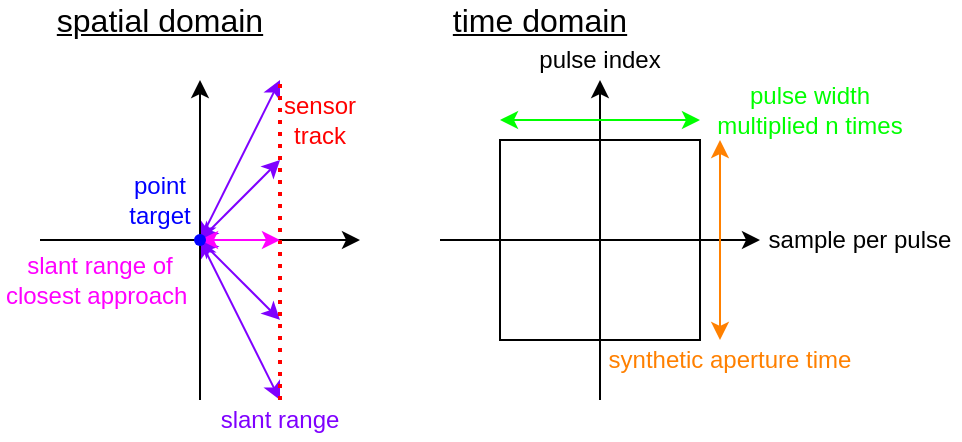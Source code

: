 <mxfile version="24.7.8">
  <diagram name="第 1 页" id="ndSHB4YaeHAp5BCViUd1">
    <mxGraphModel dx="1621" dy="511" grid="1" gridSize="10" guides="1" tooltips="1" connect="1" arrows="1" fold="1" page="1" pageScale="1" pageWidth="827" pageHeight="1169" math="1" shadow="0">
      <root>
        <mxCell id="0" />
        <mxCell id="1" parent="0" />
        <mxCell id="imNW-rlD5utAitge4Kfw-6" value="" style="endArrow=classic;startArrow=classic;html=1;rounded=0;strokeColor=#7F00FF;" parent="1" source="B4K8AtfcKwXZ8hyfA9YI-4" edge="1">
          <mxGeometry width="50" height="50" relative="1" as="geometry">
            <mxPoint x="90" y="410" as="sourcePoint" />
            <mxPoint x="120" y="320" as="targetPoint" />
          </mxGeometry>
        </mxCell>
        <mxCell id="imNW-rlD5utAitge4Kfw-5" value="" style="endArrow=classic;startArrow=classic;html=1;rounded=0;exitX=0.698;exitY=0.614;exitDx=0;exitDy=0;exitPerimeter=0;strokeColor=#7F00FF;" parent="1" source="B4K8AtfcKwXZ8hyfA9YI-4" edge="1">
          <mxGeometry width="50" height="50" relative="1" as="geometry">
            <mxPoint x="90" y="410" as="sourcePoint" />
            <mxPoint x="120" y="440" as="targetPoint" />
          </mxGeometry>
        </mxCell>
        <mxCell id="imNW-rlD5utAitge4Kfw-4" value="" style="endArrow=classic;startArrow=classic;html=1;rounded=0;strokeColor=#7F00FF;" parent="1" source="B4K8AtfcKwXZ8hyfA9YI-4" edge="1">
          <mxGeometry width="50" height="50" relative="1" as="geometry">
            <mxPoint x="90" y="410" as="sourcePoint" />
            <mxPoint x="120" y="480" as="targetPoint" />
          </mxGeometry>
        </mxCell>
        <mxCell id="imNW-rlD5utAitge4Kfw-1" value="" style="endArrow=classic;startArrow=classic;html=1;rounded=0;exitX=0.755;exitY=0.195;exitDx=0;exitDy=0;exitPerimeter=0;strokeColor=#7F00FF;" parent="1" source="B4K8AtfcKwXZ8hyfA9YI-4" edge="1">
          <mxGeometry width="50" height="50" relative="1" as="geometry">
            <mxPoint x="50" y="350" as="sourcePoint" />
            <mxPoint x="120" y="360" as="targetPoint" />
          </mxGeometry>
        </mxCell>
        <mxCell id="B4K8AtfcKwXZ8hyfA9YI-17" value="" style="rounded=0;whiteSpace=wrap;html=1;" parent="1" vertex="1">
          <mxGeometry x="230" y="350" width="100" height="100" as="geometry" />
        </mxCell>
        <mxCell id="N64Cy8kbJuMkCCL0EbfO-1" value="" style="endArrow=classic;html=1;rounded=0;" parent="1" edge="1">
          <mxGeometry width="50" height="50" relative="1" as="geometry">
            <mxPoint x="280" y="480" as="sourcePoint" />
            <mxPoint x="280" y="320" as="targetPoint" />
          </mxGeometry>
        </mxCell>
        <mxCell id="N64Cy8kbJuMkCCL0EbfO-2" value="" style="endArrow=classic;html=1;rounded=0;" parent="1" edge="1">
          <mxGeometry width="50" height="50" relative="1" as="geometry">
            <mxPoint x="200" y="400" as="sourcePoint" />
            <mxPoint x="360" y="400" as="targetPoint" />
          </mxGeometry>
        </mxCell>
        <mxCell id="B4K8AtfcKwXZ8hyfA9YI-1" value="" style="endArrow=classic;html=1;rounded=0;" parent="1" edge="1">
          <mxGeometry width="50" height="50" relative="1" as="geometry">
            <mxPoint x="80" y="480" as="sourcePoint" />
            <mxPoint x="80" y="320" as="targetPoint" />
          </mxGeometry>
        </mxCell>
        <mxCell id="B4K8AtfcKwXZ8hyfA9YI-2" value="" style="endArrow=classic;html=1;rounded=0;" parent="1" edge="1">
          <mxGeometry width="50" height="50" relative="1" as="geometry">
            <mxPoint y="400" as="sourcePoint" />
            <mxPoint x="160" y="400" as="targetPoint" />
          </mxGeometry>
        </mxCell>
        <mxCell id="B4K8AtfcKwXZ8hyfA9YI-5" value="&lt;font color=&quot;#0000ff&quot;&gt;point target&lt;/font&gt;" style="text;html=1;align=center;verticalAlign=middle;whiteSpace=wrap;rounded=0;" parent="1" vertex="1">
          <mxGeometry x="40" y="360" width="40" height="40" as="geometry" />
        </mxCell>
        <mxCell id="B4K8AtfcKwXZ8hyfA9YI-6" value="" style="endArrow=none;html=1;rounded=0;dashed=1;strokeWidth=2;strokeColor=#FF0000;dashPattern=1 2;" parent="1" edge="1">
          <mxGeometry width="50" height="50" relative="1" as="geometry">
            <mxPoint x="120" y="480" as="sourcePoint" />
            <mxPoint x="120" y="320" as="targetPoint" />
          </mxGeometry>
        </mxCell>
        <mxCell id="B4K8AtfcKwXZ8hyfA9YI-7" value="&lt;font color=&quot;#ff0000&quot;&gt;sensor&lt;/font&gt;&lt;div&gt;&lt;font color=&quot;#ff0000&quot;&gt;track&lt;/font&gt;&lt;/div&gt;" style="text;html=1;align=center;verticalAlign=middle;whiteSpace=wrap;rounded=0;" parent="1" vertex="1">
          <mxGeometry x="120" y="320" width="40" height="40" as="geometry" />
        </mxCell>
        <mxCell id="B4K8AtfcKwXZ8hyfA9YI-8" value="sample per pulse" style="text;html=1;align=center;verticalAlign=middle;whiteSpace=wrap;rounded=0;" parent="1" vertex="1">
          <mxGeometry x="360" y="390" width="100" height="20" as="geometry" />
        </mxCell>
        <mxCell id="B4K8AtfcKwXZ8hyfA9YI-9" value="pulse index" style="text;html=1;align=center;verticalAlign=middle;whiteSpace=wrap;rounded=0;" parent="1" vertex="1">
          <mxGeometry x="240" y="300" width="80" height="20" as="geometry" />
        </mxCell>
        <mxCell id="B4K8AtfcKwXZ8hyfA9YI-10" value="" style="endArrow=classic;startArrow=classic;html=1;rounded=0;strokeColor=#00FF00;" parent="1" edge="1">
          <mxGeometry width="50" height="50" relative="1" as="geometry">
            <mxPoint x="230" y="340" as="sourcePoint" />
            <mxPoint x="330" y="340" as="targetPoint" />
          </mxGeometry>
        </mxCell>
        <mxCell id="B4K8AtfcKwXZ8hyfA9YI-11" value="" style="endArrow=classic;startArrow=classic;html=1;rounded=0;strokeColor=#FF8000;" parent="1" edge="1">
          <mxGeometry width="50" height="50" relative="1" as="geometry">
            <mxPoint x="340" y="450" as="sourcePoint" />
            <mxPoint x="340" y="350" as="targetPoint" />
          </mxGeometry>
        </mxCell>
        <mxCell id="B4K8AtfcKwXZ8hyfA9YI-12" value="&lt;font color=&quot;#00ff00&quot;&gt;pulse width multiplied n times&lt;/font&gt;" style="text;html=1;align=center;verticalAlign=middle;whiteSpace=wrap;rounded=0;" parent="1" vertex="1">
          <mxGeometry x="330" y="320" width="110" height="30" as="geometry" />
        </mxCell>
        <mxCell id="B4K8AtfcKwXZ8hyfA9YI-13" value="&lt;font color=&quot;#ff8000&quot;&gt;synthetic aperture time&lt;/font&gt;" style="text;html=1;align=center;verticalAlign=middle;whiteSpace=wrap;rounded=0;" parent="1" vertex="1">
          <mxGeometry x="280" y="450" width="130" height="20" as="geometry" />
        </mxCell>
        <mxCell id="B4K8AtfcKwXZ8hyfA9YI-14" value="&lt;font style=&quot;font-size: 16px;&quot;&gt;&lt;u&gt;spatial domain&lt;/u&gt;&lt;/font&gt;" style="text;html=1;align=center;verticalAlign=middle;whiteSpace=wrap;rounded=0;" parent="1" vertex="1">
          <mxGeometry y="280" width="120" height="20" as="geometry" />
        </mxCell>
        <mxCell id="B4K8AtfcKwXZ8hyfA9YI-16" value="&lt;u&gt;&lt;font style=&quot;font-size: 16px;&quot;&gt;time domain&lt;/font&gt;&lt;/u&gt;" style="text;html=1;align=center;verticalAlign=middle;whiteSpace=wrap;rounded=0;" parent="1" vertex="1">
          <mxGeometry x="200" y="280" width="100" height="20" as="geometry" />
        </mxCell>
        <mxCell id="B4K8AtfcKwXZ8hyfA9YI-18" value="" style="endArrow=classic;startArrow=classic;html=1;rounded=0;strokeColor=#FF00FF;exitX=0.945;exitY=0.751;exitDx=0;exitDy=0;exitPerimeter=0;" parent="1" source="B4K8AtfcKwXZ8hyfA9YI-4" edge="1">
          <mxGeometry width="50" height="50" relative="1" as="geometry">
            <mxPoint x="210" y="390" as="sourcePoint" />
            <mxPoint x="120" y="400" as="targetPoint" />
          </mxGeometry>
        </mxCell>
        <mxCell id="B4K8AtfcKwXZ8hyfA9YI-19" value="&lt;font color=&quot;#ff00ff&quot;&gt;slant range of closest approach&amp;nbsp;&lt;/font&gt;" style="text;html=1;align=center;verticalAlign=middle;whiteSpace=wrap;rounded=0;" parent="1" vertex="1">
          <mxGeometry x="-20" y="400" width="100" height="40" as="geometry" />
        </mxCell>
        <mxCell id="B4K8AtfcKwXZ8hyfA9YI-4" value="" style="shape=waypoint;sketch=0;fillStyle=solid;size=6;pointerEvents=1;points=[];fillColor=none;resizable=0;rotatable=0;perimeter=centerPerimeter;snapToPoint=1;strokeColor=#0000FF;" parent="1" vertex="1">
          <mxGeometry x="70" y="390" width="20" height="20" as="geometry" />
        </mxCell>
        <mxCell id="imNW-rlD5utAitge4Kfw-2" value="&lt;font color=&quot;#7f00ff&quot;&gt;slant range&lt;/font&gt;" style="text;html=1;align=center;verticalAlign=middle;whiteSpace=wrap;rounded=0;" parent="1" vertex="1">
          <mxGeometry x="80" y="480" width="80" height="20" as="geometry" />
        </mxCell>
      </root>
    </mxGraphModel>
  </diagram>
</mxfile>
